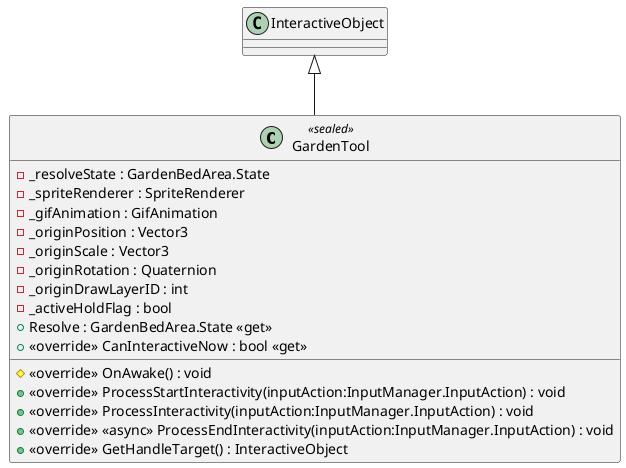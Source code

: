 @startuml
class GardenTool <<sealed>> {
    - _resolveState : GardenBedArea.State
    - _spriteRenderer : SpriteRenderer
    - _gifAnimation : GifAnimation
    - _originPosition : Vector3
    - _originScale : Vector3
    - _originRotation : Quaternion
    - _originDrawLayerID : int
    - _activeHoldFlag : bool
    + Resolve : GardenBedArea.State <<get>>
    # <<override>> OnAwake() : void
    + <<override>> ProcessStartInteractivity(inputAction:InputManager.InputAction) : void
    + <<override>> ProcessInteractivity(inputAction:InputManager.InputAction) : void
    + <<override>> <<async>> ProcessEndInteractivity(inputAction:InputManager.InputAction) : void
    + <<override>> GetHandleTarget() : InteractiveObject
    + <<override>> CanInteractiveNow : bool <<get>>
}
InteractiveObject <|-- GardenTool
@enduml
